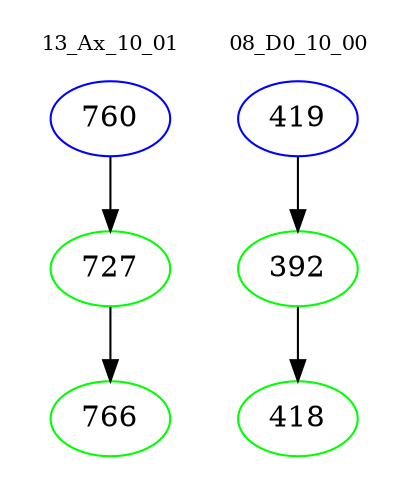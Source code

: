 digraph{
subgraph cluster_0 {
color = white
label = "13_Ax_10_01";
fontsize=10;
T0_760 [label="760", color="blue"]
T0_760 -> T0_727 [color="black"]
T0_727 [label="727", color="green"]
T0_727 -> T0_766 [color="black"]
T0_766 [label="766", color="green"]
}
subgraph cluster_1 {
color = white
label = "08_D0_10_00";
fontsize=10;
T1_419 [label="419", color="blue"]
T1_419 -> T1_392 [color="black"]
T1_392 [label="392", color="green"]
T1_392 -> T1_418 [color="black"]
T1_418 [label="418", color="green"]
}
}
